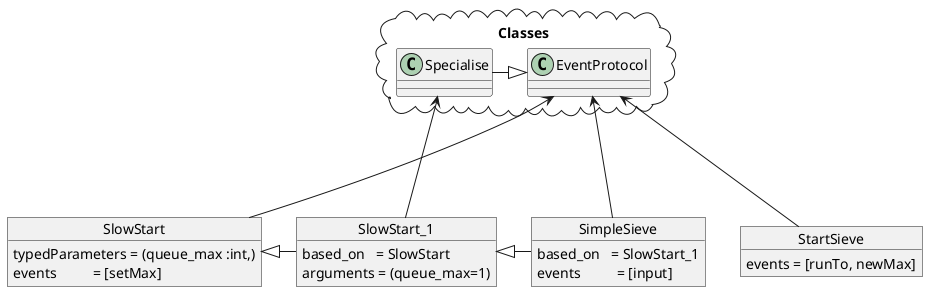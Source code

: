 @startuml


package Classes <<Cloud>> {
class EventProtocol
class Specialise
EventProtocol <|- Specialise
}

'StartSieve = EventProtocol(ID('StartSieve'),
'                              events=(
'                                   Event(name=ID('runTo'),  return_type=None, typedParameters=(TypedParameter(name='max', type=int),)),
'                                   Event(name=ID('newMax'), return_type=None, typedParameters=(TypedParameter(name='max', type=int),))))
object StartSieve {
 events = [runTo, newMax]
}
EventProtocol <--- StartSieve


'SlowStart = EventProtocol(ID('SlowStart'),
'                              typedParameters=(TypedParameter(name='queue_max', type=int),),
'                              events=(
'                                   Event(name=ID('setMax'), return_type=None, typedParameters=(TypedParameter(name='queue_max', type=int),)),))
object SlowStart {
 typedParameters = (queue_max :int,)
 events          = [setMax]
}
EventProtocol <--- SlowStart


'SlowStart_1 = Specialise(ID("SlowStart_1"),
'                              based_on=SlowStart,
'                              #OR: arguments=(Argument(name=queue_max, value=1),))
'                              arguments=(Argument(value=1),))
object SlowStart_1 {
  based_on   = SlowStart
  arguments = (queue_max=1)
}
Specialise <-- SlowStart_1
SlowStart  <|- SlowStart_1

'SimpleSieve = EventProtocol(ID('SimpleSieve'),
'                              based_on=SlowStart_1,
'                              events=(
'                                   Event(name=ID('input'), return_type=None, typedParameters=(TypedParameter(name='try', type=int),)),))
object SimpleSieve {
 based_on   = SlowStart_1
 events          = [input]
}
EventProtocol <--- SimpleSieve
SlowStart_1   <|- SimpleSieve

@enduml
